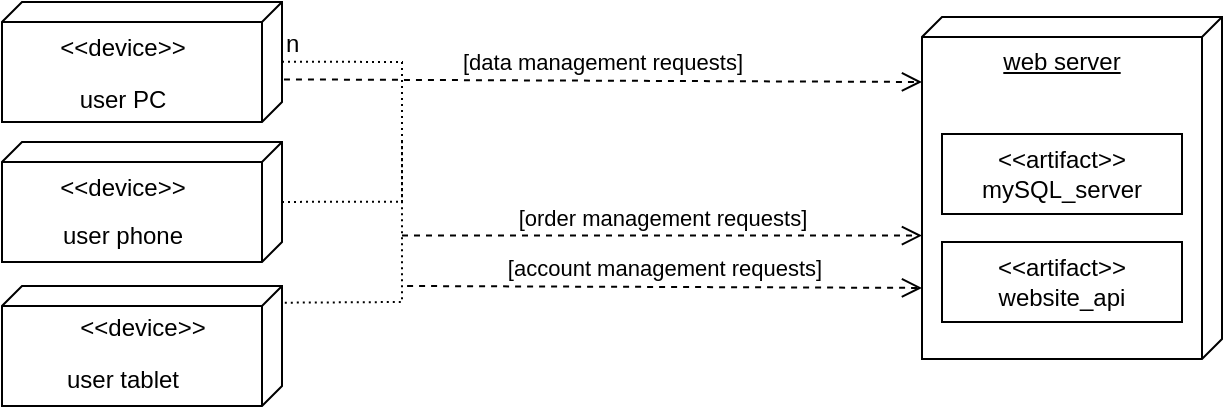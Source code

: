 <mxfile version="26.0.14">
  <diagram name="Page-1" id="FVMDrm11FqmY5mwUxcbf">
    <mxGraphModel dx="448" dy="211" grid="1" gridSize="10" guides="1" tooltips="1" connect="1" arrows="1" fold="1" page="1" pageScale="1" pageWidth="850" pageHeight="1100" math="0" shadow="0">
      <root>
        <mxCell id="0" />
        <mxCell id="1" parent="0" />
        <mxCell id="0jCtsFTJbqLTCcz20e-4-1" value="" style="verticalAlign=top;align=center;spacingTop=8;spacingLeft=2;spacingRight=12;shape=cube;size=10;direction=south;fontStyle=4;html=1;whiteSpace=wrap;" vertex="1" parent="1">
          <mxGeometry x="40" y="60" width="140" height="60" as="geometry" />
        </mxCell>
        <mxCell id="0jCtsFTJbqLTCcz20e-4-2" value="" style="verticalAlign=top;align=center;spacingTop=8;spacingLeft=2;spacingRight=12;shape=cube;size=10;direction=south;fontStyle=4;html=1;whiteSpace=wrap;" vertex="1" parent="1">
          <mxGeometry x="40" y="130" width="140" height="60" as="geometry" />
        </mxCell>
        <mxCell id="0jCtsFTJbqLTCcz20e-4-5" value="web server" style="verticalAlign=top;align=center;spacingTop=8;spacingLeft=2;spacingRight=12;shape=cube;size=10;direction=south;fontStyle=4;html=1;whiteSpace=wrap;" vertex="1" parent="1">
          <mxGeometry x="500" y="67.5" width="150" height="171" as="geometry" />
        </mxCell>
        <mxCell id="0jCtsFTJbqLTCcz20e-4-7" value="&amp;lt;&amp;lt;device&amp;gt;&amp;gt;" style="text;align=center;fontStyle=0;verticalAlign=middle;spacingLeft=3;spacingRight=3;strokeColor=none;rotatable=0;points=[[0,0.5],[1,0.5]];portConstraint=eastwest;html=1;" vertex="1" parent="1">
          <mxGeometry x="60" y="70" width="80" height="26" as="geometry" />
        </mxCell>
        <mxCell id="0jCtsFTJbqLTCcz20e-4-8" value="user PC" style="text;align=center;fontStyle=0;verticalAlign=middle;spacingLeft=3;spacingRight=3;strokeColor=none;rotatable=0;points=[[0,0.5],[1,0.5]];portConstraint=eastwest;html=1;" vertex="1" parent="1">
          <mxGeometry x="60" y="96" width="80" height="26" as="geometry" />
        </mxCell>
        <mxCell id="0jCtsFTJbqLTCcz20e-4-9" value="&amp;lt;&amp;lt;device&amp;gt;&amp;gt;" style="text;align=center;fontStyle=0;verticalAlign=middle;spacingLeft=3;spacingRight=3;strokeColor=none;rotatable=0;points=[[0,0.5],[1,0.5]];portConstraint=eastwest;html=1;" vertex="1" parent="1">
          <mxGeometry x="60" y="140" width="80" height="26" as="geometry" />
        </mxCell>
        <mxCell id="0jCtsFTJbqLTCcz20e-4-10" value="user phone" style="text;align=center;fontStyle=0;verticalAlign=middle;spacingLeft=3;spacingRight=3;strokeColor=none;rotatable=0;points=[[0,0.5],[1,0.5]];portConstraint=eastwest;html=1;" vertex="1" parent="1">
          <mxGeometry x="60" y="164" width="80" height="26" as="geometry" />
        </mxCell>
        <mxCell id="0jCtsFTJbqLTCcz20e-4-11" value="" style="verticalAlign=top;align=center;spacingTop=8;spacingLeft=2;spacingRight=12;shape=cube;size=10;direction=south;fontStyle=4;html=1;whiteSpace=wrap;" vertex="1" parent="1">
          <mxGeometry x="40" y="202" width="140" height="60" as="geometry" />
        </mxCell>
        <mxCell id="0jCtsFTJbqLTCcz20e-4-12" value="&amp;lt;&amp;lt;device&amp;gt;&amp;gt;" style="text;align=center;fontStyle=0;verticalAlign=middle;spacingLeft=3;spacingRight=3;strokeColor=none;rotatable=0;points=[[0,0.5],[1,0.5]];portConstraint=eastwest;html=1;" vertex="1" parent="1">
          <mxGeometry x="70" y="210" width="80" height="26" as="geometry" />
        </mxCell>
        <mxCell id="0jCtsFTJbqLTCcz20e-4-13" value="user tablet" style="text;align=center;fontStyle=0;verticalAlign=middle;spacingLeft=3;spacingRight=3;strokeColor=none;rotatable=0;points=[[0,0.5],[1,0.5]];portConstraint=eastwest;html=1;" vertex="1" parent="1">
          <mxGeometry x="60" y="236" width="80" height="26" as="geometry" />
        </mxCell>
        <mxCell id="0jCtsFTJbqLTCcz20e-4-36" value="[account management requests]" style="endArrow=open;startArrow=none;endFill=0;startFill=0;endSize=8;html=1;verticalAlign=bottom;dashed=1;labelBackgroundColor=none;rounded=0;entryX=0.13;entryY=1.017;entryDx=0;entryDy=0;entryPerimeter=0;" edge="1" parent="1">
          <mxGeometry width="160" relative="1" as="geometry">
            <mxPoint x="242.55" y="202" as="sourcePoint" />
            <mxPoint x="500.0" y="202.96" as="targetPoint" />
          </mxGeometry>
        </mxCell>
        <mxCell id="0jCtsFTJbqLTCcz20e-4-40" value="" style="endArrow=none;html=1;rounded=0;dashed=1;dashPattern=1 2;" edge="1" parent="1">
          <mxGeometry relative="1" as="geometry">
            <mxPoint x="180" y="89.82" as="sourcePoint" />
            <mxPoint x="240" y="160" as="targetPoint" />
            <Array as="points">
              <mxPoint x="240" y="90" />
            </Array>
          </mxGeometry>
        </mxCell>
        <mxCell id="0jCtsFTJbqLTCcz20e-4-41" value="n" style="resizable=0;html=1;whiteSpace=wrap;align=left;verticalAlign=bottom;" connectable="0" vertex="1" parent="0jCtsFTJbqLTCcz20e-4-40">
          <mxGeometry x="-1" relative="1" as="geometry" />
        </mxCell>
        <mxCell id="0jCtsFTJbqLTCcz20e-4-42" value="" style="resizable=0;html=1;whiteSpace=wrap;align=right;verticalAlign=bottom;" connectable="0" vertex="1" parent="0jCtsFTJbqLTCcz20e-4-40">
          <mxGeometry x="1" relative="1" as="geometry" />
        </mxCell>
        <mxCell id="0jCtsFTJbqLTCcz20e-4-57" value="" style="endArrow=none;html=1;rounded=0;dashed=1;dashPattern=1 2;exitX=0.168;exitY=-0.011;exitDx=0;exitDy=0;exitPerimeter=0;" edge="1" parent="1">
          <mxGeometry relative="1" as="geometry">
            <mxPoint x="180.0" y="159.95" as="sourcePoint" />
            <mxPoint x="238.46" y="159.87" as="targetPoint" />
          </mxGeometry>
        </mxCell>
        <mxCell id="0jCtsFTJbqLTCcz20e-4-58" value="" style="resizable=0;html=1;whiteSpace=wrap;align=right;verticalAlign=bottom;" connectable="0" vertex="1" parent="0jCtsFTJbqLTCcz20e-4-57">
          <mxGeometry x="1" relative="1" as="geometry" />
        </mxCell>
        <mxCell id="0jCtsFTJbqLTCcz20e-4-59" value="" style="endArrow=none;html=1;rounded=0;dashed=1;dashPattern=1 2;exitX=0.139;exitY=-0.01;exitDx=0;exitDy=0;exitPerimeter=0;" edge="1" parent="1" source="0jCtsFTJbqLTCcz20e-4-11">
          <mxGeometry relative="1" as="geometry">
            <mxPoint x="230" y="210" as="sourcePoint" />
            <mxPoint x="240" y="130" as="targetPoint" />
            <Array as="points">
              <mxPoint x="240" y="210" />
            </Array>
          </mxGeometry>
        </mxCell>
        <mxCell id="0jCtsFTJbqLTCcz20e-4-60" value="" style="resizable=0;html=1;whiteSpace=wrap;align=right;verticalAlign=bottom;" connectable="0" vertex="1" parent="0jCtsFTJbqLTCcz20e-4-59">
          <mxGeometry x="1" relative="1" as="geometry" />
        </mxCell>
        <mxCell id="0jCtsFTJbqLTCcz20e-4-61" value="[order management requests]" style="endArrow=open;startArrow=none;endFill=0;startFill=0;endSize=8;html=1;verticalAlign=bottom;dashed=1;labelBackgroundColor=none;rounded=0;entryX=0.13;entryY=1.017;entryDx=0;entryDy=0;entryPerimeter=0;" edge="1" parent="1">
          <mxGeometry width="160" relative="1" as="geometry">
            <mxPoint x="240" y="176.79" as="sourcePoint" />
            <mxPoint x="500" y="176.79" as="targetPoint" />
          </mxGeometry>
        </mxCell>
        <mxCell id="0jCtsFTJbqLTCcz20e-4-64" value="[data management requests]" style="endArrow=open;startArrow=none;endFill=0;startFill=0;endSize=8;html=1;verticalAlign=bottom;dashed=1;labelBackgroundColor=none;rounded=0;entryX=0.13;entryY=1.017;entryDx=0;entryDy=0;entryPerimeter=0;exitX=0.645;exitY=-0.007;exitDx=0;exitDy=0;exitPerimeter=0;" edge="1" parent="1" source="0jCtsFTJbqLTCcz20e-4-1">
          <mxGeometry width="160" relative="1" as="geometry">
            <mxPoint x="240" y="100.0" as="sourcePoint" />
            <mxPoint x="500" y="100.0" as="targetPoint" />
          </mxGeometry>
        </mxCell>
        <mxCell id="0jCtsFTJbqLTCcz20e-4-65" value="&amp;lt;&amp;lt;artifact&amp;gt;&amp;gt;&lt;br&gt;website_api" style="html=1;align=center;verticalAlign=middle;dashed=0;whiteSpace=wrap;" vertex="1" parent="1">
          <mxGeometry x="510" y="180" width="120" height="40" as="geometry" />
        </mxCell>
        <mxCell id="0jCtsFTJbqLTCcz20e-4-66" value="&amp;lt;&amp;lt;artifact&amp;gt;&amp;gt;&lt;br&gt;mySQL_server" style="html=1;align=center;verticalAlign=middle;dashed=0;whiteSpace=wrap;" vertex="1" parent="1">
          <mxGeometry x="510" y="126" width="120" height="40" as="geometry" />
        </mxCell>
      </root>
    </mxGraphModel>
  </diagram>
</mxfile>
